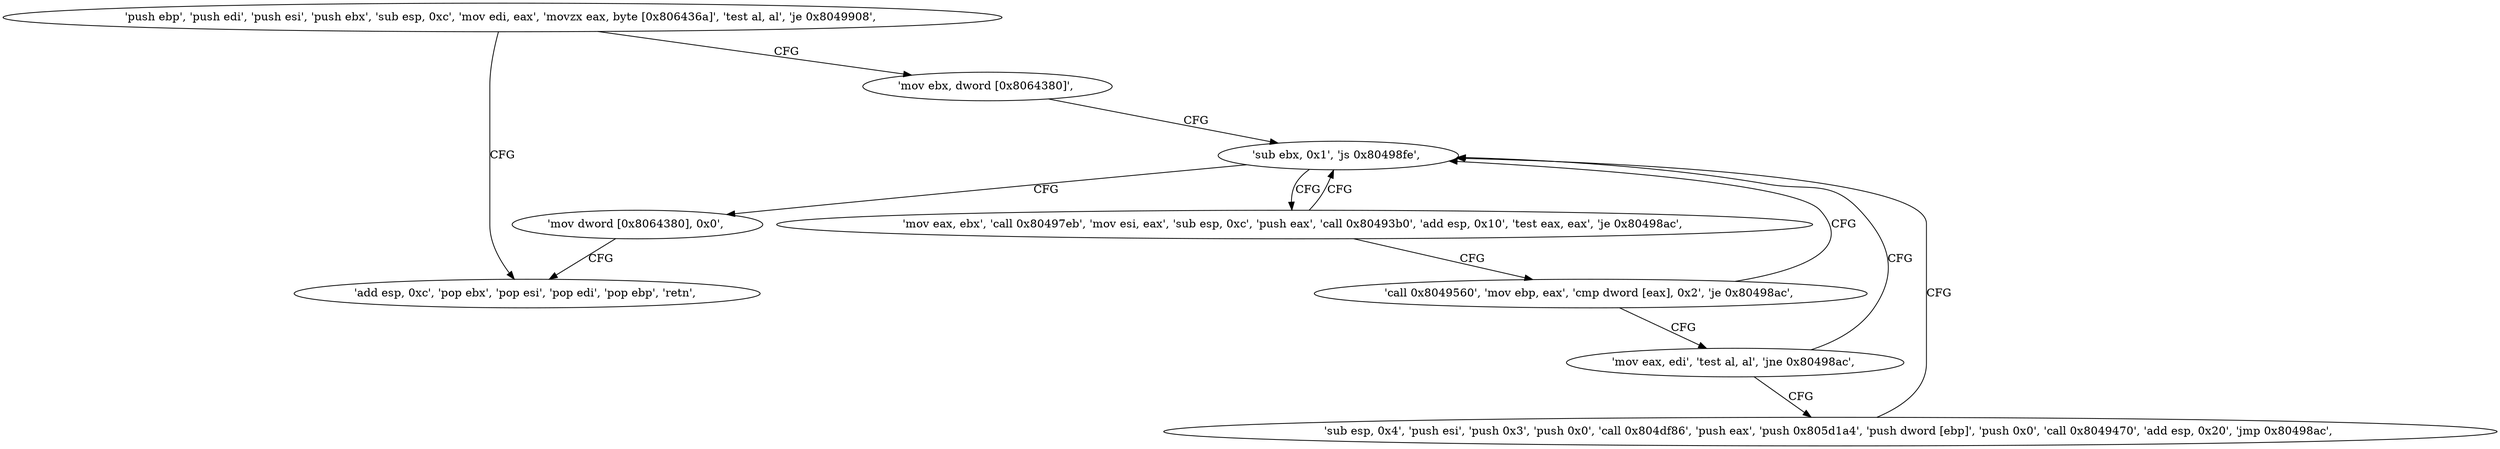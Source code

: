 digraph "func" {
"134518930" [label = "'push ebp', 'push edi', 'push esi', 'push ebx', 'sub esp, 0xc', 'mov edi, eax', 'movzx eax, byte [0x806436a]', 'test al, al', 'je 0x8049908', " ]
"134519048" [label = "'add esp, 0xc', 'pop ebx', 'pop esi', 'pop edi', 'pop ebp', 'retn', " ]
"134518950" [label = "'mov ebx, dword [0x8064380]', " ]
"134518956" [label = "'sub ebx, 0x1', 'js 0x80498fe', " ]
"134519038" [label = "'mov dword [0x8064380], 0x0', " ]
"134518961" [label = "'mov eax, ebx', 'call 0x80497eb', 'mov esi, eax', 'sub esp, 0xc', 'push eax', 'call 0x80493b0', 'add esp, 0x10', 'test eax, eax', 'je 0x80498ac', " ]
"134518986" [label = "'call 0x8049560', 'mov ebp, eax', 'cmp dword [eax], 0x2', 'je 0x80498ac', " ]
"134518998" [label = "'mov eax, edi', 'test al, al', 'jne 0x80498ac', " ]
"134519004" [label = "'sub esp, 0x4', 'push esi', 'push 0x3', 'push 0x0', 'call 0x804df86', 'push eax', 'push 0x805d1a4', 'push dword [ebp]', 'push 0x0', 'call 0x8049470', 'add esp, 0x20', 'jmp 0x80498ac', " ]
"134518930" -> "134519048" [ label = "CFG" ]
"134518930" -> "134518950" [ label = "CFG" ]
"134518950" -> "134518956" [ label = "CFG" ]
"134518956" -> "134519038" [ label = "CFG" ]
"134518956" -> "134518961" [ label = "CFG" ]
"134519038" -> "134519048" [ label = "CFG" ]
"134518961" -> "134518956" [ label = "CFG" ]
"134518961" -> "134518986" [ label = "CFG" ]
"134518986" -> "134518956" [ label = "CFG" ]
"134518986" -> "134518998" [ label = "CFG" ]
"134518998" -> "134518956" [ label = "CFG" ]
"134518998" -> "134519004" [ label = "CFG" ]
"134519004" -> "134518956" [ label = "CFG" ]
}
